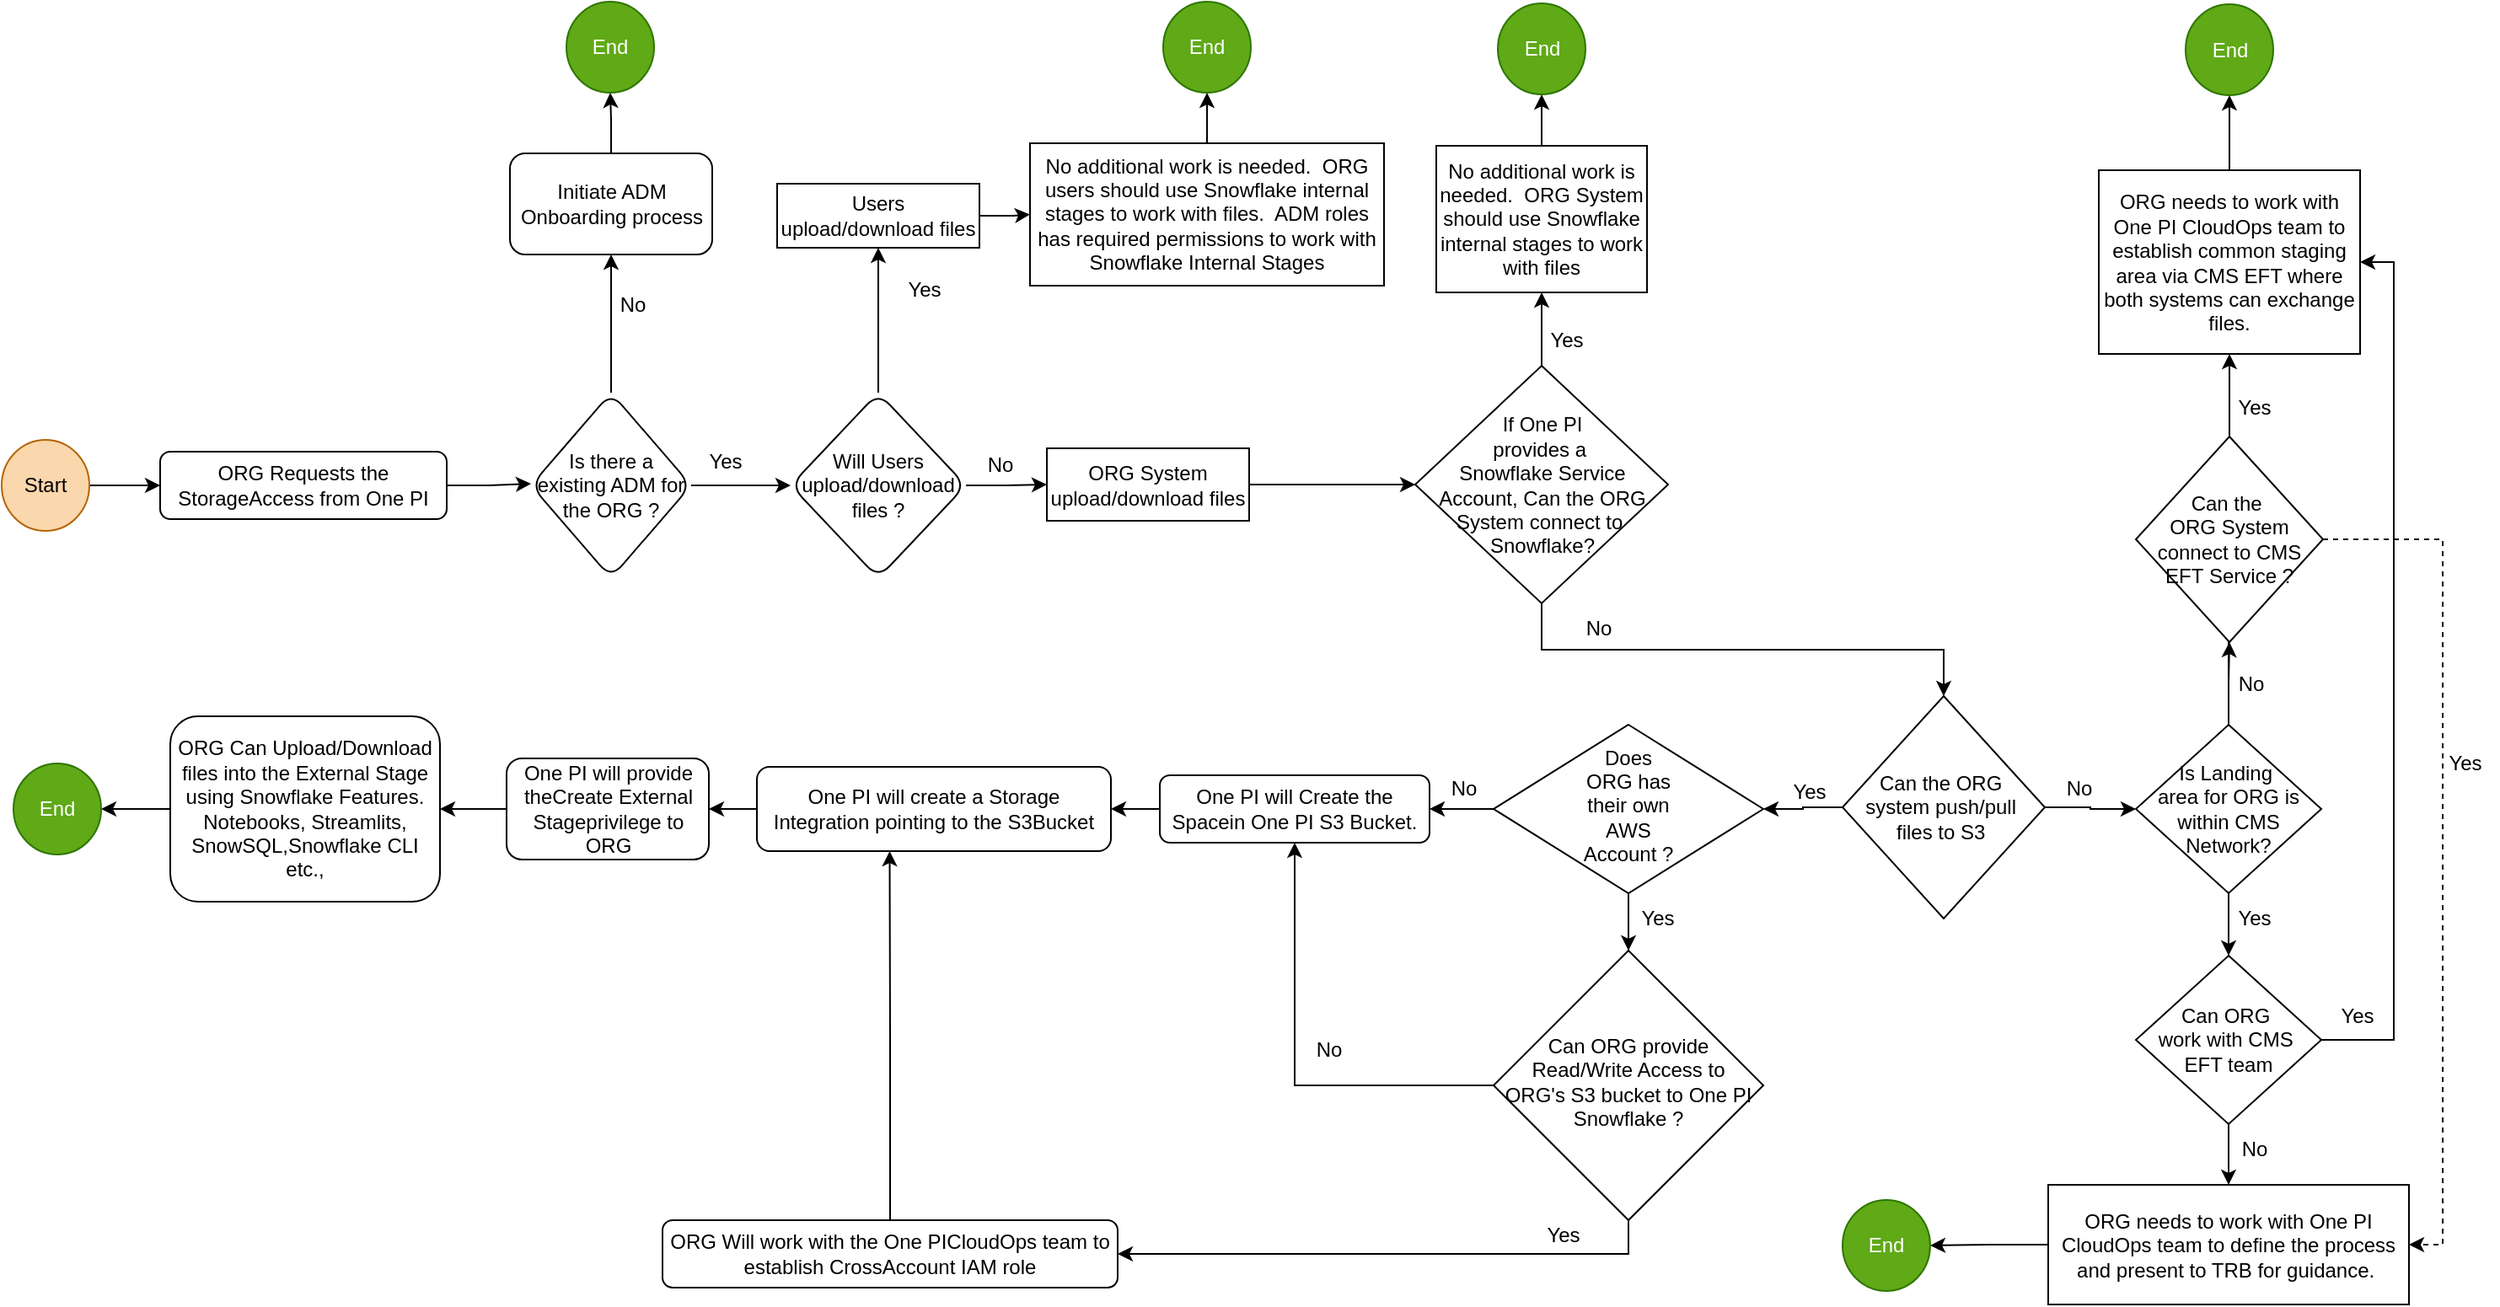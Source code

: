 <mxfile version="26.2.14">
  <diagram id="C5RBs43oDa-KdzZeNtuy" name="Page-1">
    <mxGraphModel dx="2316" dy="2109" grid="1" gridSize="10" guides="1" tooltips="1" connect="1" arrows="1" fold="1" page="1" pageScale="1" pageWidth="827" pageHeight="1169" math="0" shadow="0">
      <root>
        <mxCell id="WIyWlLk6GJQsqaUBKTNV-0" />
        <mxCell id="WIyWlLk6GJQsqaUBKTNV-1" parent="WIyWlLk6GJQsqaUBKTNV-0" />
        <mxCell id="3PIqhCygmyD64lUC_BlA-27" value="" style="edgeStyle=orthogonalEdgeStyle;rounded=0;orthogonalLoop=1;jettySize=auto;html=1;" parent="WIyWlLk6GJQsqaUBKTNV-1" source="WIyWlLk6GJQsqaUBKTNV-3" edge="1">
          <mxGeometry relative="1" as="geometry">
            <mxPoint x="-33" y="-801" as="targetPoint" />
          </mxGeometry>
        </mxCell>
        <mxCell id="WIyWlLk6GJQsqaUBKTNV-3" value="ORG Requests the StorageAccess from One PI" style="rounded=1;whiteSpace=wrap;html=1;fontSize=12;glass=0;strokeWidth=1;shadow=0;" parent="WIyWlLk6GJQsqaUBKTNV-1" vertex="1">
          <mxGeometry x="-253" y="-820" width="170" height="40" as="geometry" />
        </mxCell>
        <mxCell id="nIjDBjGS9_q5QeTpwMJb-24" value="" style="edgeStyle=orthogonalEdgeStyle;rounded=0;orthogonalLoop=1;jettySize=auto;html=1;" edge="1" parent="WIyWlLk6GJQsqaUBKTNV-1" source="WIyWlLk6GJQsqaUBKTNV-6" target="WIyWlLk6GJQsqaUBKTNV-10">
          <mxGeometry relative="1" as="geometry" />
        </mxCell>
        <mxCell id="nIjDBjGS9_q5QeTpwMJb-26" value="" style="edgeStyle=orthogonalEdgeStyle;rounded=0;orthogonalLoop=1;jettySize=auto;html=1;" edge="1" parent="WIyWlLk6GJQsqaUBKTNV-1" source="WIyWlLk6GJQsqaUBKTNV-6" target="WIyWlLk6GJQsqaUBKTNV-7">
          <mxGeometry relative="1" as="geometry" />
        </mxCell>
        <mxCell id="WIyWlLk6GJQsqaUBKTNV-6" value="&lt;div&gt;Does&lt;/div&gt;&lt;div&gt;ORG has&lt;/div&gt;&lt;div&gt;their own&lt;/div&gt;&lt;div&gt;AWS&lt;/div&gt;&lt;div&gt;Account ?&lt;/div&gt;" style="rhombus;whiteSpace=wrap;html=1;shadow=0;fontFamily=Helvetica;fontSize=12;align=center;strokeWidth=1;spacing=6;spacingTop=-4;" parent="WIyWlLk6GJQsqaUBKTNV-1" vertex="1">
          <mxGeometry x="538" y="-658" width="160" height="100" as="geometry" />
        </mxCell>
        <mxCell id="3PIqhCygmyD64lUC_BlA-1" value="" style="edgeStyle=orthogonalEdgeStyle;rounded=0;orthogonalLoop=1;jettySize=auto;html=1;" parent="WIyWlLk6GJQsqaUBKTNV-1" source="WIyWlLk6GJQsqaUBKTNV-7" target="3PIqhCygmyD64lUC_BlA-0" edge="1">
          <mxGeometry relative="1" as="geometry" />
        </mxCell>
        <mxCell id="WIyWlLk6GJQsqaUBKTNV-7" value="One PI will Create the Spacein One PI S3 Bucket." style="rounded=1;whiteSpace=wrap;html=1;fontSize=12;glass=0;strokeWidth=1;shadow=0;" parent="WIyWlLk6GJQsqaUBKTNV-1" vertex="1">
          <mxGeometry x="340" y="-628" width="160" height="40" as="geometry" />
        </mxCell>
        <mxCell id="nIjDBjGS9_q5QeTpwMJb-22" style="edgeStyle=orthogonalEdgeStyle;rounded=0;orthogonalLoop=1;jettySize=auto;html=1;entryX=0.5;entryY=1;entryDx=0;entryDy=0;" edge="1" parent="WIyWlLk6GJQsqaUBKTNV-1" source="WIyWlLk6GJQsqaUBKTNV-10" target="WIyWlLk6GJQsqaUBKTNV-7">
          <mxGeometry relative="1" as="geometry" />
        </mxCell>
        <mxCell id="nIjDBjGS9_q5QeTpwMJb-23" style="edgeStyle=orthogonalEdgeStyle;rounded=0;orthogonalLoop=1;jettySize=auto;html=1;entryX=1;entryY=0.5;entryDx=0;entryDy=0;" edge="1" parent="WIyWlLk6GJQsqaUBKTNV-1" source="WIyWlLk6GJQsqaUBKTNV-10" target="WIyWlLk6GJQsqaUBKTNV-11">
          <mxGeometry relative="1" as="geometry">
            <Array as="points">
              <mxPoint x="618" y="-344" />
            </Array>
          </mxGeometry>
        </mxCell>
        <mxCell id="WIyWlLk6GJQsqaUBKTNV-10" value="Can ORG provide Read/Write Access to ORG&#39;s S3 bucket to One PI Snowflake ?" style="rhombus;whiteSpace=wrap;html=1;shadow=0;fontFamily=Helvetica;fontSize=12;align=center;strokeWidth=1;spacing=6;spacingTop=-4;" parent="WIyWlLk6GJQsqaUBKTNV-1" vertex="1">
          <mxGeometry x="538" y="-524" width="160" height="160" as="geometry" />
        </mxCell>
        <mxCell id="WIyWlLk6GJQsqaUBKTNV-11" value="ORG Will work with the One PICloudOps team to establish CrossAccount IAM role" style="rounded=1;whiteSpace=wrap;html=1;fontSize=12;glass=0;strokeWidth=1;shadow=0;" parent="WIyWlLk6GJQsqaUBKTNV-1" vertex="1">
          <mxGeometry x="45" y="-364" width="270" height="40" as="geometry" />
        </mxCell>
        <mxCell id="3PIqhCygmyD64lUC_BlA-3" value="" style="edgeStyle=orthogonalEdgeStyle;rounded=0;orthogonalLoop=1;jettySize=auto;html=1;" parent="WIyWlLk6GJQsqaUBKTNV-1" source="3PIqhCygmyD64lUC_BlA-0" target="3PIqhCygmyD64lUC_BlA-2" edge="1">
          <mxGeometry relative="1" as="geometry" />
        </mxCell>
        <mxCell id="3PIqhCygmyD64lUC_BlA-0" value="One PI will create a Storage Integration pointing to the S3Bucket" style="whiteSpace=wrap;html=1;rounded=1;glass=0;strokeWidth=1;shadow=0;" parent="WIyWlLk6GJQsqaUBKTNV-1" vertex="1">
          <mxGeometry x="101" y="-633" width="210" height="50" as="geometry" />
        </mxCell>
        <mxCell id="3PIqhCygmyD64lUC_BlA-5" value="" style="edgeStyle=orthogonalEdgeStyle;rounded=0;orthogonalLoop=1;jettySize=auto;html=1;" parent="WIyWlLk6GJQsqaUBKTNV-1" source="3PIqhCygmyD64lUC_BlA-2" target="3PIqhCygmyD64lUC_BlA-4" edge="1">
          <mxGeometry relative="1" as="geometry" />
        </mxCell>
        <mxCell id="3PIqhCygmyD64lUC_BlA-2" value="One PI will provide theCreate External Stageprivilege to ORG" style="whiteSpace=wrap;html=1;rounded=1;glass=0;strokeWidth=1;shadow=0;" parent="WIyWlLk6GJQsqaUBKTNV-1" vertex="1">
          <mxGeometry x="-47.5" y="-638" width="120" height="60" as="geometry" />
        </mxCell>
        <mxCell id="3PIqhCygmyD64lUC_BlA-57" value="" style="edgeStyle=orthogonalEdgeStyle;rounded=0;orthogonalLoop=1;jettySize=auto;html=1;" parent="WIyWlLk6GJQsqaUBKTNV-1" source="3PIqhCygmyD64lUC_BlA-4" target="3PIqhCygmyD64lUC_BlA-56" edge="1">
          <mxGeometry relative="1" as="geometry" />
        </mxCell>
        <mxCell id="3PIqhCygmyD64lUC_BlA-4" value="ORG Can Upload/Download files into the External Stage using Snowflake Features. Notebooks, Streamlits, SnowSQL,Snowflake CLI etc.," style="whiteSpace=wrap;html=1;rounded=1;glass=0;strokeWidth=1;shadow=0;" parent="WIyWlLk6GJQsqaUBKTNV-1" vertex="1">
          <mxGeometry x="-247" y="-663" width="160" height="110" as="geometry" />
        </mxCell>
        <mxCell id="3PIqhCygmyD64lUC_BlA-7" style="edgeStyle=orthogonalEdgeStyle;rounded=0;orthogonalLoop=1;jettySize=auto;html=1;entryX=0.375;entryY=1;entryDx=0;entryDy=0;entryPerimeter=0;" parent="WIyWlLk6GJQsqaUBKTNV-1" source="WIyWlLk6GJQsqaUBKTNV-11" target="3PIqhCygmyD64lUC_BlA-0" edge="1">
          <mxGeometry relative="1" as="geometry" />
        </mxCell>
        <mxCell id="3PIqhCygmyD64lUC_BlA-41" value="" style="edgeStyle=orthogonalEdgeStyle;rounded=0;orthogonalLoop=1;jettySize=auto;html=1;" parent="WIyWlLk6GJQsqaUBKTNV-1" source="3PIqhCygmyD64lUC_BlA-11" target="3PIqhCygmyD64lUC_BlA-40" edge="1">
          <mxGeometry relative="1" as="geometry" />
        </mxCell>
        <mxCell id="3PIqhCygmyD64lUC_BlA-11" value="Users upload/download files" style="whiteSpace=wrap;html=1;" parent="WIyWlLk6GJQsqaUBKTNV-1" vertex="1">
          <mxGeometry x="113" y="-979" width="120" height="38" as="geometry" />
        </mxCell>
        <mxCell id="nIjDBjGS9_q5QeTpwMJb-15" style="edgeStyle=orthogonalEdgeStyle;rounded=0;orthogonalLoop=1;jettySize=auto;html=1;exitX=0.5;exitY=1;exitDx=0;exitDy=0;" edge="1" parent="WIyWlLk6GJQsqaUBKTNV-1" source="3PIqhCygmyD64lUC_BlA-15" target="3PIqhCygmyD64lUC_BlA-23">
          <mxGeometry relative="1" as="geometry" />
        </mxCell>
        <mxCell id="nIjDBjGS9_q5QeTpwMJb-19" value="" style="edgeStyle=orthogonalEdgeStyle;rounded=0;orthogonalLoop=1;jettySize=auto;html=1;" edge="1" parent="WIyWlLk6GJQsqaUBKTNV-1" source="3PIqhCygmyD64lUC_BlA-15" target="3PIqhCygmyD64lUC_BlA-17">
          <mxGeometry relative="1" as="geometry" />
        </mxCell>
        <mxCell id="3PIqhCygmyD64lUC_BlA-15" value="&amp;nbsp;If One PI&amp;nbsp;&lt;div&gt;provides a&amp;nbsp;&lt;/div&gt;&lt;div&gt;Snowflake Service Account, Can the ORG System&amp;nbsp;&lt;span style=&quot;background-color: transparent; color: light-dark(rgb(0, 0, 0), rgb(255, 255, 255));&quot;&gt;connect to&amp;nbsp;&lt;/span&gt;&lt;/div&gt;&lt;div&gt;Snowflake?&lt;/div&gt;" style="rhombus;whiteSpace=wrap;html=1;" parent="WIyWlLk6GJQsqaUBKTNV-1" vertex="1">
          <mxGeometry x="491.5" y="-871" width="150" height="141" as="geometry" />
        </mxCell>
        <mxCell id="3PIqhCygmyD64lUC_BlA-51" value="" style="edgeStyle=orthogonalEdgeStyle;rounded=0;orthogonalLoop=1;jettySize=auto;html=1;" parent="WIyWlLk6GJQsqaUBKTNV-1" source="3PIqhCygmyD64lUC_BlA-17" target="3PIqhCygmyD64lUC_BlA-50" edge="1">
          <mxGeometry relative="1" as="geometry" />
        </mxCell>
        <mxCell id="3PIqhCygmyD64lUC_BlA-17" value="No additional work is needed.&amp;nbsp; ORG System should use Snowflake internal stages to work with files" style="whiteSpace=wrap;html=1;" parent="WIyWlLk6GJQsqaUBKTNV-1" vertex="1">
          <mxGeometry x="504" y="-1001.5" width="125" height="87" as="geometry" />
        </mxCell>
        <mxCell id="3PIqhCygmyD64lUC_BlA-21" value="Yes" style="text;html=1;align=center;verticalAlign=middle;resizable=0;points=[];autosize=1;strokeColor=none;fillColor=none;" parent="WIyWlLk6GJQsqaUBKTNV-1" vertex="1">
          <mxGeometry x="561" y="-901" width="40" height="30" as="geometry" />
        </mxCell>
        <mxCell id="3PIqhCygmyD64lUC_BlA-22" value="No" style="text;html=1;align=center;verticalAlign=middle;resizable=0;points=[];autosize=1;strokeColor=none;fillColor=none;" parent="WIyWlLk6GJQsqaUBKTNV-1" vertex="1">
          <mxGeometry x="580" y="-730" width="40" height="30" as="geometry" />
        </mxCell>
        <mxCell id="3PIqhCygmyD64lUC_BlA-43" style="edgeStyle=orthogonalEdgeStyle;rounded=0;orthogonalLoop=1;jettySize=auto;html=1;" parent="WIyWlLk6GJQsqaUBKTNV-1" source="3PIqhCygmyD64lUC_BlA-23" target="WIyWlLk6GJQsqaUBKTNV-6" edge="1">
          <mxGeometry relative="1" as="geometry" />
        </mxCell>
        <mxCell id="nIjDBjGS9_q5QeTpwMJb-35" style="edgeStyle=orthogonalEdgeStyle;rounded=0;orthogonalLoop=1;jettySize=auto;html=1;" edge="1" parent="WIyWlLk6GJQsqaUBKTNV-1" source="3PIqhCygmyD64lUC_BlA-23" target="nIjDBjGS9_q5QeTpwMJb-28">
          <mxGeometry relative="1" as="geometry" />
        </mxCell>
        <mxCell id="3PIqhCygmyD64lUC_BlA-23" value="Can the ORG&amp;nbsp;&lt;div&gt;system push/pull&amp;nbsp;&lt;/div&gt;&lt;div&gt;files to S3&amp;nbsp;&lt;/div&gt;" style="rhombus;whiteSpace=wrap;html=1;" parent="WIyWlLk6GJQsqaUBKTNV-1" vertex="1">
          <mxGeometry x="745" y="-675" width="120" height="132" as="geometry" />
        </mxCell>
        <mxCell id="3PIqhCygmyD64lUC_BlA-29" value="" style="edgeStyle=orthogonalEdgeStyle;rounded=0;orthogonalLoop=1;jettySize=auto;html=1;" parent="WIyWlLk6GJQsqaUBKTNV-1" source="3PIqhCygmyD64lUC_BlA-26" target="3PIqhCygmyD64lUC_BlA-28" edge="1">
          <mxGeometry relative="1" as="geometry" />
        </mxCell>
        <mxCell id="nIjDBjGS9_q5QeTpwMJb-3" value="" style="edgeStyle=orthogonalEdgeStyle;rounded=0;orthogonalLoop=1;jettySize=auto;html=1;" edge="1" parent="WIyWlLk6GJQsqaUBKTNV-1" source="3PIqhCygmyD64lUC_BlA-26" target="nIjDBjGS9_q5QeTpwMJb-2">
          <mxGeometry relative="1" as="geometry" />
        </mxCell>
        <mxCell id="3PIqhCygmyD64lUC_BlA-26" value="Is there a existing ADM for the ORG ?" style="rhombus;whiteSpace=wrap;html=1;rounded=1;glass=0;strokeWidth=1;shadow=0;" parent="WIyWlLk6GJQsqaUBKTNV-1" vertex="1">
          <mxGeometry x="-33" y="-855" width="95" height="110" as="geometry" />
        </mxCell>
        <mxCell id="3PIqhCygmyD64lUC_BlA-47" value="" style="edgeStyle=orthogonalEdgeStyle;rounded=0;orthogonalLoop=1;jettySize=auto;html=1;" parent="WIyWlLk6GJQsqaUBKTNV-1" source="3PIqhCygmyD64lUC_BlA-28" target="3PIqhCygmyD64lUC_BlA-46" edge="1">
          <mxGeometry relative="1" as="geometry" />
        </mxCell>
        <mxCell id="3PIqhCygmyD64lUC_BlA-28" value="Initiate ADM Onboarding process" style="whiteSpace=wrap;html=1;rounded=1;glass=0;strokeWidth=1;shadow=0;" parent="WIyWlLk6GJQsqaUBKTNV-1" vertex="1">
          <mxGeometry x="-45.5" y="-997" width="120" height="60" as="geometry" />
        </mxCell>
        <mxCell id="3PIqhCygmyD64lUC_BlA-31" value="No" style="text;html=1;align=center;verticalAlign=middle;resizable=0;points=[];autosize=1;strokeColor=none;fillColor=none;" parent="WIyWlLk6GJQsqaUBKTNV-1" vertex="1">
          <mxGeometry x="7" y="-922" width="40" height="30" as="geometry" />
        </mxCell>
        <mxCell id="3PIqhCygmyD64lUC_BlA-37" value="No" style="text;html=1;align=center;verticalAlign=middle;resizable=0;points=[];autosize=1;strokeColor=none;fillColor=none;" parent="WIyWlLk6GJQsqaUBKTNV-1" vertex="1">
          <mxGeometry x="865" y="-635" width="40" height="30" as="geometry" />
        </mxCell>
        <mxCell id="3PIqhCygmyD64lUC_BlA-38" value="Yes" style="text;html=1;align=center;verticalAlign=middle;resizable=0;points=[];autosize=1;strokeColor=none;fillColor=none;" parent="WIyWlLk6GJQsqaUBKTNV-1" vertex="1">
          <mxGeometry x="705" y="-633" width="40" height="30" as="geometry" />
        </mxCell>
        <mxCell id="3PIqhCygmyD64lUC_BlA-49" value="" style="edgeStyle=orthogonalEdgeStyle;rounded=0;orthogonalLoop=1;jettySize=auto;html=1;" parent="WIyWlLk6GJQsqaUBKTNV-1" source="3PIqhCygmyD64lUC_BlA-40" target="3PIqhCygmyD64lUC_BlA-48" edge="1">
          <mxGeometry relative="1" as="geometry" />
        </mxCell>
        <mxCell id="3PIqhCygmyD64lUC_BlA-40" value="No additional work is needed.&amp;nbsp; ORG users should use Snowflake internal stages to work with files.&amp;nbsp; ADM roles has required permissions to work with Snowflake Internal Stages" style="whiteSpace=wrap;html=1;" parent="WIyWlLk6GJQsqaUBKTNV-1" vertex="1">
          <mxGeometry x="263" y="-1003" width="210" height="84.5" as="geometry" />
        </mxCell>
        <mxCell id="3PIqhCygmyD64lUC_BlA-45" value="" style="edgeStyle=orthogonalEdgeStyle;rounded=0;orthogonalLoop=1;jettySize=auto;html=1;" parent="WIyWlLk6GJQsqaUBKTNV-1" source="3PIqhCygmyD64lUC_BlA-44" target="WIyWlLk6GJQsqaUBKTNV-3" edge="1">
          <mxGeometry relative="1" as="geometry" />
        </mxCell>
        <mxCell id="3PIqhCygmyD64lUC_BlA-44" value="Start" style="ellipse;whiteSpace=wrap;html=1;fillColor=#fad7ac;strokeColor=#b46504;" parent="WIyWlLk6GJQsqaUBKTNV-1" vertex="1">
          <mxGeometry x="-347" y="-827" width="52" height="54" as="geometry" />
        </mxCell>
        <mxCell id="3PIqhCygmyD64lUC_BlA-46" value="End" style="ellipse;whiteSpace=wrap;html=1;fillColor=#60a917;fontColor=#ffffff;strokeColor=#2D7600;" parent="WIyWlLk6GJQsqaUBKTNV-1" vertex="1">
          <mxGeometry x="-12" y="-1087" width="52" height="54" as="geometry" />
        </mxCell>
        <mxCell id="3PIqhCygmyD64lUC_BlA-48" value="End" style="ellipse;whiteSpace=wrap;html=1;fillColor=#60a917;fontColor=#ffffff;strokeColor=#2D7600;" parent="WIyWlLk6GJQsqaUBKTNV-1" vertex="1">
          <mxGeometry x="342" y="-1087" width="52" height="54" as="geometry" />
        </mxCell>
        <mxCell id="3PIqhCygmyD64lUC_BlA-50" value="End" style="ellipse;whiteSpace=wrap;html=1;fillColor=#60a917;fontColor=#ffffff;strokeColor=#2D7600;" parent="WIyWlLk6GJQsqaUBKTNV-1" vertex="1">
          <mxGeometry x="540.5" y="-1086" width="52" height="54" as="geometry" />
        </mxCell>
        <mxCell id="nIjDBjGS9_q5QeTpwMJb-18" value="" style="edgeStyle=orthogonalEdgeStyle;rounded=0;orthogonalLoop=1;jettySize=auto;html=1;" edge="1" parent="WIyWlLk6GJQsqaUBKTNV-1" source="3PIqhCygmyD64lUC_BlA-52" target="3PIqhCygmyD64lUC_BlA-54">
          <mxGeometry relative="1" as="geometry" />
        </mxCell>
        <mxCell id="3PIqhCygmyD64lUC_BlA-52" value="ORG needs to work with One PI CloudOps team to establish common staging area via CMS EFT where both systems can exchange files." style="rounded=0;whiteSpace=wrap;html=1;" parent="WIyWlLk6GJQsqaUBKTNV-1" vertex="1">
          <mxGeometry x="897" y="-987" width="155" height="109" as="geometry" />
        </mxCell>
        <mxCell id="3PIqhCygmyD64lUC_BlA-54" value="End" style="ellipse;whiteSpace=wrap;html=1;fillColor=#60a917;fontColor=#ffffff;strokeColor=#2D7600;" parent="WIyWlLk6GJQsqaUBKTNV-1" vertex="1">
          <mxGeometry x="948.5" y="-1085.5" width="52" height="54" as="geometry" />
        </mxCell>
        <mxCell id="3PIqhCygmyD64lUC_BlA-56" value="End" style="ellipse;whiteSpace=wrap;html=1;fillColor=#60a917;fontColor=#ffffff;strokeColor=#2D7600;" parent="WIyWlLk6GJQsqaUBKTNV-1" vertex="1">
          <mxGeometry x="-340" y="-635" width="52" height="54" as="geometry" />
        </mxCell>
        <mxCell id="nIjDBjGS9_q5QeTpwMJb-9" value="" style="edgeStyle=orthogonalEdgeStyle;rounded=0;orthogonalLoop=1;jettySize=auto;html=1;" edge="1" parent="WIyWlLk6GJQsqaUBKTNV-1" source="nIjDBjGS9_q5QeTpwMJb-2" target="nIjDBjGS9_q5QeTpwMJb-8">
          <mxGeometry relative="1" as="geometry" />
        </mxCell>
        <mxCell id="nIjDBjGS9_q5QeTpwMJb-11" style="edgeStyle=orthogonalEdgeStyle;rounded=0;orthogonalLoop=1;jettySize=auto;html=1;entryX=0.5;entryY=1;entryDx=0;entryDy=0;" edge="1" parent="WIyWlLk6GJQsqaUBKTNV-1" source="nIjDBjGS9_q5QeTpwMJb-2" target="3PIqhCygmyD64lUC_BlA-11">
          <mxGeometry relative="1" as="geometry">
            <mxPoint x="133" y="-900" as="targetPoint" />
          </mxGeometry>
        </mxCell>
        <mxCell id="nIjDBjGS9_q5QeTpwMJb-2" value="Will Users upload/download files ?" style="rhombus;whiteSpace=wrap;html=1;rounded=1;glass=0;strokeWidth=1;shadow=0;" vertex="1" parent="WIyWlLk6GJQsqaUBKTNV-1">
          <mxGeometry x="121" y="-855" width="104" height="110" as="geometry" />
        </mxCell>
        <mxCell id="nIjDBjGS9_q5QeTpwMJb-5" value="Yes" style="text;html=1;align=center;verticalAlign=middle;resizable=0;points=[];autosize=1;strokeColor=none;fillColor=none;" vertex="1" parent="WIyWlLk6GJQsqaUBKTNV-1">
          <mxGeometry x="180" y="-931" width="40" height="30" as="geometry" />
        </mxCell>
        <mxCell id="nIjDBjGS9_q5QeTpwMJb-16" style="edgeStyle=orthogonalEdgeStyle;rounded=0;orthogonalLoop=1;jettySize=auto;html=1;entryX=0;entryY=0.5;entryDx=0;entryDy=0;" edge="1" parent="WIyWlLk6GJQsqaUBKTNV-1" source="nIjDBjGS9_q5QeTpwMJb-8" target="3PIqhCygmyD64lUC_BlA-15">
          <mxGeometry relative="1" as="geometry" />
        </mxCell>
        <mxCell id="nIjDBjGS9_q5QeTpwMJb-8" value="ORG System upload/download files" style="whiteSpace=wrap;html=1;" vertex="1" parent="WIyWlLk6GJQsqaUBKTNV-1">
          <mxGeometry x="273" y="-822" width="120" height="43" as="geometry" />
        </mxCell>
        <mxCell id="nIjDBjGS9_q5QeTpwMJb-10" value="No" style="text;html=1;align=center;verticalAlign=middle;resizable=0;points=[];autosize=1;strokeColor=none;fillColor=none;" vertex="1" parent="WIyWlLk6GJQsqaUBKTNV-1">
          <mxGeometry x="225" y="-827" width="40" height="30" as="geometry" />
        </mxCell>
        <mxCell id="nIjDBjGS9_q5QeTpwMJb-14" value="Yes" style="text;html=1;align=center;verticalAlign=middle;resizable=0;points=[];autosize=1;strokeColor=none;fillColor=none;" vertex="1" parent="WIyWlLk6GJQsqaUBKTNV-1">
          <mxGeometry x="62" y="-829" width="40" height="30" as="geometry" />
        </mxCell>
        <mxCell id="nIjDBjGS9_q5QeTpwMJb-20" value="No" style="text;html=1;align=center;verticalAlign=middle;resizable=0;points=[];autosize=1;strokeColor=none;fillColor=none;" vertex="1" parent="WIyWlLk6GJQsqaUBKTNV-1">
          <mxGeometry x="420" y="-480" width="40" height="30" as="geometry" />
        </mxCell>
        <mxCell id="nIjDBjGS9_q5QeTpwMJb-21" value="Yes" style="text;html=1;align=center;verticalAlign=middle;resizable=0;points=[];autosize=1;strokeColor=none;fillColor=none;" vertex="1" parent="WIyWlLk6GJQsqaUBKTNV-1">
          <mxGeometry x="558.5" y="-370" width="40" height="30" as="geometry" />
        </mxCell>
        <mxCell id="nIjDBjGS9_q5QeTpwMJb-25" value="Yes" style="text;html=1;align=center;verticalAlign=middle;resizable=0;points=[];autosize=1;strokeColor=none;fillColor=none;" vertex="1" parent="WIyWlLk6GJQsqaUBKTNV-1">
          <mxGeometry x="615" y="-558" width="40" height="30" as="geometry" />
        </mxCell>
        <mxCell id="nIjDBjGS9_q5QeTpwMJb-27" value="No" style="text;html=1;align=center;verticalAlign=middle;resizable=0;points=[];autosize=1;strokeColor=none;fillColor=none;" vertex="1" parent="WIyWlLk6GJQsqaUBKTNV-1">
          <mxGeometry x="500" y="-635" width="40" height="30" as="geometry" />
        </mxCell>
        <mxCell id="nIjDBjGS9_q5QeTpwMJb-30" value="" style="edgeStyle=orthogonalEdgeStyle;rounded=0;orthogonalLoop=1;jettySize=auto;html=1;" edge="1" parent="WIyWlLk6GJQsqaUBKTNV-1" source="nIjDBjGS9_q5QeTpwMJb-28">
          <mxGeometry relative="1" as="geometry">
            <mxPoint x="974" y="-758.0" as="targetPoint" />
          </mxGeometry>
        </mxCell>
        <mxCell id="nIjDBjGS9_q5QeTpwMJb-32" value="" style="edgeStyle=orthogonalEdgeStyle;rounded=0;orthogonalLoop=1;jettySize=auto;html=1;" edge="1" parent="WIyWlLk6GJQsqaUBKTNV-1" source="nIjDBjGS9_q5QeTpwMJb-28" target="nIjDBjGS9_q5QeTpwMJb-31">
          <mxGeometry relative="1" as="geometry" />
        </mxCell>
        <mxCell id="nIjDBjGS9_q5QeTpwMJb-38" value="" style="edgeStyle=orthogonalEdgeStyle;rounded=0;orthogonalLoop=1;jettySize=auto;html=1;" edge="1" parent="WIyWlLk6GJQsqaUBKTNV-1" source="nIjDBjGS9_q5QeTpwMJb-28" target="nIjDBjGS9_q5QeTpwMJb-37">
          <mxGeometry relative="1" as="geometry" />
        </mxCell>
        <mxCell id="nIjDBjGS9_q5QeTpwMJb-28" value="Is Landing&amp;nbsp;&lt;div&gt;area for ORG is within CMS Network&lt;span style=&quot;background-color: transparent; color: light-dark(rgb(0, 0, 0), rgb(255, 255, 255));&quot;&gt;?&lt;/span&gt;&lt;/div&gt;" style="rhombus;whiteSpace=wrap;html=1;" vertex="1" parent="WIyWlLk6GJQsqaUBKTNV-1">
          <mxGeometry x="919" y="-658" width="110" height="100" as="geometry" />
        </mxCell>
        <mxCell id="nIjDBjGS9_q5QeTpwMJb-34" value="" style="edgeStyle=orthogonalEdgeStyle;rounded=0;orthogonalLoop=1;jettySize=auto;html=1;" edge="1" parent="WIyWlLk6GJQsqaUBKTNV-1" source="nIjDBjGS9_q5QeTpwMJb-31" target="3PIqhCygmyD64lUC_BlA-52">
          <mxGeometry relative="1" as="geometry" />
        </mxCell>
        <mxCell id="nIjDBjGS9_q5QeTpwMJb-31" value="Can the&amp;nbsp;&lt;div&gt;ORG System connect to CMS EFT&amp;nbsp;&lt;span style=&quot;background-color: transparent; color: light-dark(rgb(0, 0, 0), rgb(255, 255, 255));&quot;&gt;Service ?&lt;/span&gt;&lt;/div&gt;" style="rhombus;whiteSpace=wrap;html=1;" vertex="1" parent="WIyWlLk6GJQsqaUBKTNV-1">
          <mxGeometry x="919" y="-829" width="111" height="122" as="geometry" />
        </mxCell>
        <mxCell id="nIjDBjGS9_q5QeTpwMJb-33" value="No" style="text;html=1;align=center;verticalAlign=middle;resizable=0;points=[];autosize=1;strokeColor=none;fillColor=none;" vertex="1" parent="WIyWlLk6GJQsqaUBKTNV-1">
          <mxGeometry x="967" y="-697" width="40" height="30" as="geometry" />
        </mxCell>
        <mxCell id="nIjDBjGS9_q5QeTpwMJb-36" value="Yes" style="text;html=1;align=center;verticalAlign=middle;resizable=0;points=[];autosize=1;strokeColor=none;fillColor=none;" vertex="1" parent="WIyWlLk6GJQsqaUBKTNV-1">
          <mxGeometry x="969" y="-861" width="40" height="30" as="geometry" />
        </mxCell>
        <mxCell id="nIjDBjGS9_q5QeTpwMJb-40" style="edgeStyle=orthogonalEdgeStyle;rounded=0;orthogonalLoop=1;jettySize=auto;html=1;entryX=1;entryY=0.5;entryDx=0;entryDy=0;exitX=1;exitY=0.5;exitDx=0;exitDy=0;" edge="1" parent="WIyWlLk6GJQsqaUBKTNV-1" source="nIjDBjGS9_q5QeTpwMJb-37" target="3PIqhCygmyD64lUC_BlA-52">
          <mxGeometry relative="1" as="geometry">
            <Array as="points">
              <mxPoint x="1072" y="-471" />
              <mxPoint x="1072" y="-932" />
            </Array>
          </mxGeometry>
        </mxCell>
        <mxCell id="nIjDBjGS9_q5QeTpwMJb-43" value="" style="edgeStyle=orthogonalEdgeStyle;rounded=0;orthogonalLoop=1;jettySize=auto;html=1;" edge="1" parent="WIyWlLk6GJQsqaUBKTNV-1" source="nIjDBjGS9_q5QeTpwMJb-37" target="nIjDBjGS9_q5QeTpwMJb-42">
          <mxGeometry relative="1" as="geometry" />
        </mxCell>
        <mxCell id="nIjDBjGS9_q5QeTpwMJb-37" value="Can ORG&amp;nbsp;&lt;div&gt;work with CMS&amp;nbsp;&lt;/div&gt;&lt;div&gt;EFT team&lt;/div&gt;" style="rhombus;whiteSpace=wrap;html=1;" vertex="1" parent="WIyWlLk6GJQsqaUBKTNV-1">
          <mxGeometry x="919" y="-521" width="110" height="100" as="geometry" />
        </mxCell>
        <mxCell id="nIjDBjGS9_q5QeTpwMJb-39" value="Yes" style="text;html=1;align=center;verticalAlign=middle;resizable=0;points=[];autosize=1;strokeColor=none;fillColor=none;" vertex="1" parent="WIyWlLk6GJQsqaUBKTNV-1">
          <mxGeometry x="969" y="-558" width="40" height="30" as="geometry" />
        </mxCell>
        <mxCell id="nIjDBjGS9_q5QeTpwMJb-41" value="Yes" style="text;html=1;align=center;verticalAlign=middle;resizable=0;points=[];autosize=1;strokeColor=none;fillColor=none;" vertex="1" parent="WIyWlLk6GJQsqaUBKTNV-1">
          <mxGeometry x="1030" y="-500" width="40" height="30" as="geometry" />
        </mxCell>
        <mxCell id="nIjDBjGS9_q5QeTpwMJb-46" value="" style="edgeStyle=orthogonalEdgeStyle;rounded=0;orthogonalLoop=1;jettySize=auto;html=1;" edge="1" parent="WIyWlLk6GJQsqaUBKTNV-1" source="nIjDBjGS9_q5QeTpwMJb-42" target="nIjDBjGS9_q5QeTpwMJb-45">
          <mxGeometry relative="1" as="geometry" />
        </mxCell>
        <mxCell id="nIjDBjGS9_q5QeTpwMJb-42" value="ORG needs to work with One PI CloudOps team to define the process and present to TRB for guidance.&amp;nbsp;" style="whiteSpace=wrap;html=1;" vertex="1" parent="WIyWlLk6GJQsqaUBKTNV-1">
          <mxGeometry x="867" y="-385" width="214" height="71" as="geometry" />
        </mxCell>
        <mxCell id="nIjDBjGS9_q5QeTpwMJb-44" value="No" style="text;html=1;align=center;verticalAlign=middle;resizable=0;points=[];autosize=1;strokeColor=none;fillColor=none;" vertex="1" parent="WIyWlLk6GJQsqaUBKTNV-1">
          <mxGeometry x="969" y="-421" width="40" height="30" as="geometry" />
        </mxCell>
        <mxCell id="nIjDBjGS9_q5QeTpwMJb-45" value="End" style="ellipse;whiteSpace=wrap;html=1;fillColor=#60a917;fontColor=#ffffff;strokeColor=#2D7600;" vertex="1" parent="WIyWlLk6GJQsqaUBKTNV-1">
          <mxGeometry x="745" y="-376" width="52" height="54" as="geometry" />
        </mxCell>
        <mxCell id="nIjDBjGS9_q5QeTpwMJb-49" value="" style="edgeStyle=orthogonalEdgeStyle;rounded=0;orthogonalLoop=1;jettySize=auto;html=1;entryX=1;entryY=0.5;entryDx=0;entryDy=0;dashed=1;" edge="1" parent="WIyWlLk6GJQsqaUBKTNV-1" source="nIjDBjGS9_q5QeTpwMJb-31" target="nIjDBjGS9_q5QeTpwMJb-42">
          <mxGeometry relative="1" as="geometry">
            <mxPoint x="1030" y="-768" as="sourcePoint" />
            <mxPoint x="1081" y="-349" as="targetPoint" />
            <Array as="points">
              <mxPoint x="1101" y="-768" />
              <mxPoint x="1101" y="-350" />
            </Array>
          </mxGeometry>
        </mxCell>
        <mxCell id="nIjDBjGS9_q5QeTpwMJb-48" value="Yes" style="text;html=1;align=center;verticalAlign=middle;resizable=0;points=[];autosize=1;strokeColor=none;fillColor=none;" vertex="1" parent="WIyWlLk6GJQsqaUBKTNV-1">
          <mxGeometry x="1094" y="-650" width="40" height="30" as="geometry" />
        </mxCell>
      </root>
    </mxGraphModel>
  </diagram>
</mxfile>
